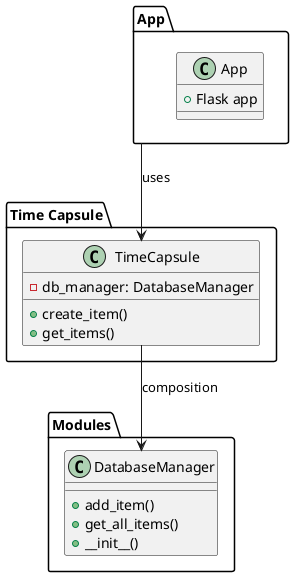 @startuml

package "App" {
  class App {
    +Flask app
  }
}

package "Time Capsule" {
  class TimeCapsule {
    -db_manager: DatabaseManager
    +create_item()
    +get_items()
  }
}

package "Modules" {
  class DatabaseManager {
    +add_item()
    +get_all_items()
    +__init__()
  }
}

App --> TimeCapsule : uses
TimeCapsule --> DatabaseManager : composition

@enduml